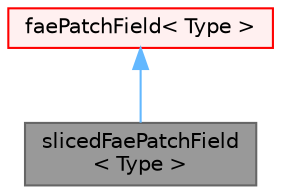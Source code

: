 digraph "slicedFaePatchField&lt; Type &gt;"
{
 // LATEX_PDF_SIZE
  bgcolor="transparent";
  edge [fontname=Helvetica,fontsize=10,labelfontname=Helvetica,labelfontsize=10];
  node [fontname=Helvetica,fontsize=10,shape=box,height=0.2,width=0.4];
  Node1 [id="Node000001",label="slicedFaePatchField\l\< Type \>",height=0.2,width=0.4,color="gray40", fillcolor="grey60", style="filled", fontcolor="black",tooltip="Specialization of faePatchField which creates the underlying faePatchField as a slice of the given co..."];
  Node2 -> Node1 [id="edge1_Node000001_Node000002",dir="back",color="steelblue1",style="solid",tooltip=" "];
  Node2 [id="Node000002",label="faePatchField\< Type \>",height=0.2,width=0.4,color="red", fillcolor="#FFF0F0", style="filled",URL="$classFoam_1_1faePatchField.html",tooltip="faePatchField<Type> abstract base class. This class gives a fat-interface to all derived classes cove..."];
}
